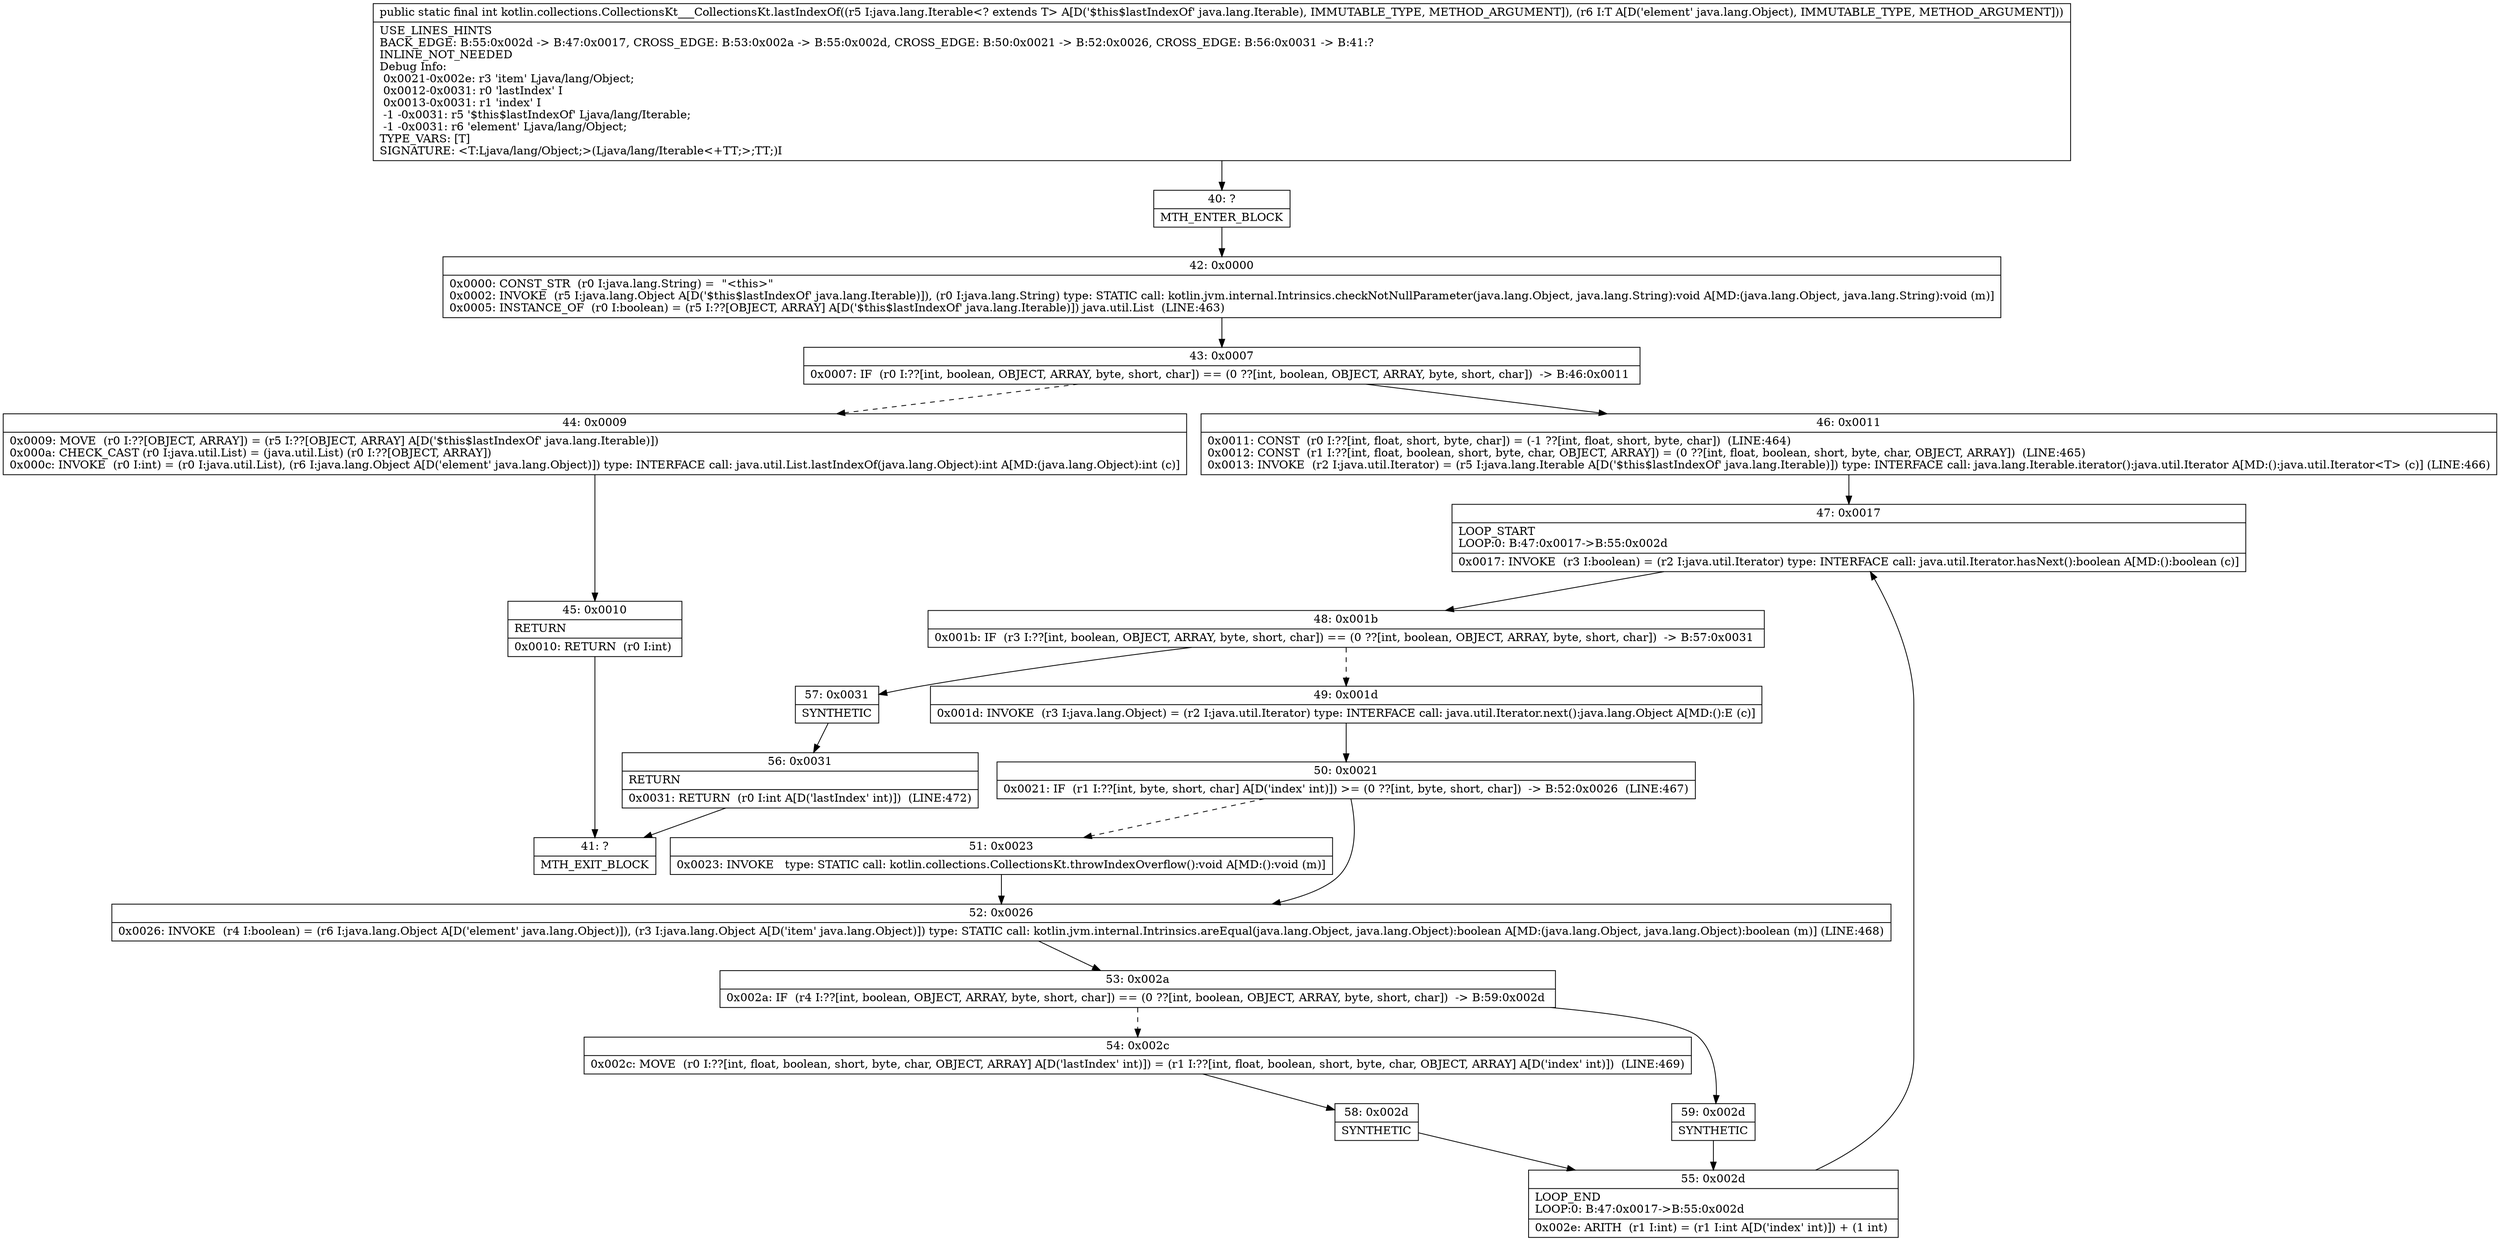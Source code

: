 digraph "CFG forkotlin.collections.CollectionsKt___CollectionsKt.lastIndexOf(Ljava\/lang\/Iterable;Ljava\/lang\/Object;)I" {
Node_40 [shape=record,label="{40\:\ ?|MTH_ENTER_BLOCK\l}"];
Node_42 [shape=record,label="{42\:\ 0x0000|0x0000: CONST_STR  (r0 I:java.lang.String) =  \"\<this\>\" \l0x0002: INVOKE  (r5 I:java.lang.Object A[D('$this$lastIndexOf' java.lang.Iterable)]), (r0 I:java.lang.String) type: STATIC call: kotlin.jvm.internal.Intrinsics.checkNotNullParameter(java.lang.Object, java.lang.String):void A[MD:(java.lang.Object, java.lang.String):void (m)]\l0x0005: INSTANCE_OF  (r0 I:boolean) = (r5 I:??[OBJECT, ARRAY] A[D('$this$lastIndexOf' java.lang.Iterable)]) java.util.List  (LINE:463)\l}"];
Node_43 [shape=record,label="{43\:\ 0x0007|0x0007: IF  (r0 I:??[int, boolean, OBJECT, ARRAY, byte, short, char]) == (0 ??[int, boolean, OBJECT, ARRAY, byte, short, char])  \-\> B:46:0x0011 \l}"];
Node_44 [shape=record,label="{44\:\ 0x0009|0x0009: MOVE  (r0 I:??[OBJECT, ARRAY]) = (r5 I:??[OBJECT, ARRAY] A[D('$this$lastIndexOf' java.lang.Iterable)]) \l0x000a: CHECK_CAST (r0 I:java.util.List) = (java.util.List) (r0 I:??[OBJECT, ARRAY]) \l0x000c: INVOKE  (r0 I:int) = (r0 I:java.util.List), (r6 I:java.lang.Object A[D('element' java.lang.Object)]) type: INTERFACE call: java.util.List.lastIndexOf(java.lang.Object):int A[MD:(java.lang.Object):int (c)]\l}"];
Node_45 [shape=record,label="{45\:\ 0x0010|RETURN\l|0x0010: RETURN  (r0 I:int) \l}"];
Node_41 [shape=record,label="{41\:\ ?|MTH_EXIT_BLOCK\l}"];
Node_46 [shape=record,label="{46\:\ 0x0011|0x0011: CONST  (r0 I:??[int, float, short, byte, char]) = (\-1 ??[int, float, short, byte, char])  (LINE:464)\l0x0012: CONST  (r1 I:??[int, float, boolean, short, byte, char, OBJECT, ARRAY]) = (0 ??[int, float, boolean, short, byte, char, OBJECT, ARRAY])  (LINE:465)\l0x0013: INVOKE  (r2 I:java.util.Iterator) = (r5 I:java.lang.Iterable A[D('$this$lastIndexOf' java.lang.Iterable)]) type: INTERFACE call: java.lang.Iterable.iterator():java.util.Iterator A[MD:():java.util.Iterator\<T\> (c)] (LINE:466)\l}"];
Node_47 [shape=record,label="{47\:\ 0x0017|LOOP_START\lLOOP:0: B:47:0x0017\-\>B:55:0x002d\l|0x0017: INVOKE  (r3 I:boolean) = (r2 I:java.util.Iterator) type: INTERFACE call: java.util.Iterator.hasNext():boolean A[MD:():boolean (c)]\l}"];
Node_48 [shape=record,label="{48\:\ 0x001b|0x001b: IF  (r3 I:??[int, boolean, OBJECT, ARRAY, byte, short, char]) == (0 ??[int, boolean, OBJECT, ARRAY, byte, short, char])  \-\> B:57:0x0031 \l}"];
Node_49 [shape=record,label="{49\:\ 0x001d|0x001d: INVOKE  (r3 I:java.lang.Object) = (r2 I:java.util.Iterator) type: INTERFACE call: java.util.Iterator.next():java.lang.Object A[MD:():E (c)]\l}"];
Node_50 [shape=record,label="{50\:\ 0x0021|0x0021: IF  (r1 I:??[int, byte, short, char] A[D('index' int)]) \>= (0 ??[int, byte, short, char])  \-\> B:52:0x0026  (LINE:467)\l}"];
Node_51 [shape=record,label="{51\:\ 0x0023|0x0023: INVOKE   type: STATIC call: kotlin.collections.CollectionsKt.throwIndexOverflow():void A[MD:():void (m)]\l}"];
Node_52 [shape=record,label="{52\:\ 0x0026|0x0026: INVOKE  (r4 I:boolean) = (r6 I:java.lang.Object A[D('element' java.lang.Object)]), (r3 I:java.lang.Object A[D('item' java.lang.Object)]) type: STATIC call: kotlin.jvm.internal.Intrinsics.areEqual(java.lang.Object, java.lang.Object):boolean A[MD:(java.lang.Object, java.lang.Object):boolean (m)] (LINE:468)\l}"];
Node_53 [shape=record,label="{53\:\ 0x002a|0x002a: IF  (r4 I:??[int, boolean, OBJECT, ARRAY, byte, short, char]) == (0 ??[int, boolean, OBJECT, ARRAY, byte, short, char])  \-\> B:59:0x002d \l}"];
Node_54 [shape=record,label="{54\:\ 0x002c|0x002c: MOVE  (r0 I:??[int, float, boolean, short, byte, char, OBJECT, ARRAY] A[D('lastIndex' int)]) = (r1 I:??[int, float, boolean, short, byte, char, OBJECT, ARRAY] A[D('index' int)])  (LINE:469)\l}"];
Node_58 [shape=record,label="{58\:\ 0x002d|SYNTHETIC\l}"];
Node_55 [shape=record,label="{55\:\ 0x002d|LOOP_END\lLOOP:0: B:47:0x0017\-\>B:55:0x002d\l|0x002e: ARITH  (r1 I:int) = (r1 I:int A[D('index' int)]) + (1 int) \l}"];
Node_59 [shape=record,label="{59\:\ 0x002d|SYNTHETIC\l}"];
Node_57 [shape=record,label="{57\:\ 0x0031|SYNTHETIC\l}"];
Node_56 [shape=record,label="{56\:\ 0x0031|RETURN\l|0x0031: RETURN  (r0 I:int A[D('lastIndex' int)])  (LINE:472)\l}"];
MethodNode[shape=record,label="{public static final int kotlin.collections.CollectionsKt___CollectionsKt.lastIndexOf((r5 I:java.lang.Iterable\<? extends T\> A[D('$this$lastIndexOf' java.lang.Iterable), IMMUTABLE_TYPE, METHOD_ARGUMENT]), (r6 I:T A[D('element' java.lang.Object), IMMUTABLE_TYPE, METHOD_ARGUMENT]))  | USE_LINES_HINTS\lBACK_EDGE: B:55:0x002d \-\> B:47:0x0017, CROSS_EDGE: B:53:0x002a \-\> B:55:0x002d, CROSS_EDGE: B:50:0x0021 \-\> B:52:0x0026, CROSS_EDGE: B:56:0x0031 \-\> B:41:?\lINLINE_NOT_NEEDED\lDebug Info:\l  0x0021\-0x002e: r3 'item' Ljava\/lang\/Object;\l  0x0012\-0x0031: r0 'lastIndex' I\l  0x0013\-0x0031: r1 'index' I\l  \-1 \-0x0031: r5 '$this$lastIndexOf' Ljava\/lang\/Iterable;\l  \-1 \-0x0031: r6 'element' Ljava\/lang\/Object;\lTYPE_VARS: [T]\lSIGNATURE: \<T:Ljava\/lang\/Object;\>(Ljava\/lang\/Iterable\<+TT;\>;TT;)I\l}"];
MethodNode -> Node_40;Node_40 -> Node_42;
Node_42 -> Node_43;
Node_43 -> Node_44[style=dashed];
Node_43 -> Node_46;
Node_44 -> Node_45;
Node_45 -> Node_41;
Node_46 -> Node_47;
Node_47 -> Node_48;
Node_48 -> Node_49[style=dashed];
Node_48 -> Node_57;
Node_49 -> Node_50;
Node_50 -> Node_51[style=dashed];
Node_50 -> Node_52;
Node_51 -> Node_52;
Node_52 -> Node_53;
Node_53 -> Node_54[style=dashed];
Node_53 -> Node_59;
Node_54 -> Node_58;
Node_58 -> Node_55;
Node_55 -> Node_47;
Node_59 -> Node_55;
Node_57 -> Node_56;
Node_56 -> Node_41;
}

